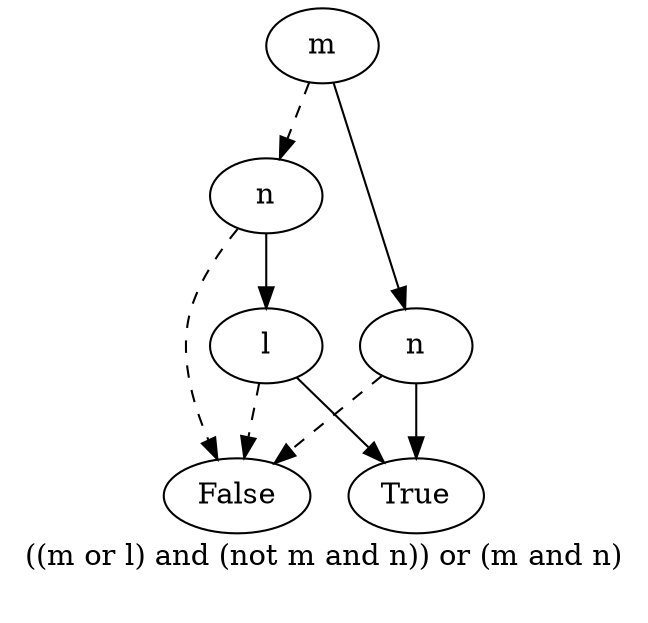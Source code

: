 digraph{
label="((m or l) and (not m and n)) or (m and n)\n\n"
1947405570832[label=m]1947405571632[label="n
"]
1947405570832 -> 1947405571632[style=dashed label="" fontcolor = gray]
1947405569232[label="False
"]
1947405571632 -> 1947405569232[style=dashed label="" fontcolor = gray]
1947405571952[label="l
"]
1947405571632 -> 1947405571952 [label="" fontcolor = gray]
1947405569232[label="False
"]
1947405571952 -> 1947405569232[style=dashed label="" fontcolor = gray]
1947405576112[label="True
"]
1947405571952 -> 1947405576112 [label="" fontcolor = gray]
1947405566352[label="n
"]
1947405570832 -> 1947405566352 [label="" fontcolor = gray]
1947405569232[label="False
"]
1947405566352 -> 1947405569232[style=dashed label="" fontcolor = gray]
1947405576112[label="True
"]
1947405566352 -> 1947405576112 [label="" fontcolor = gray]
}
